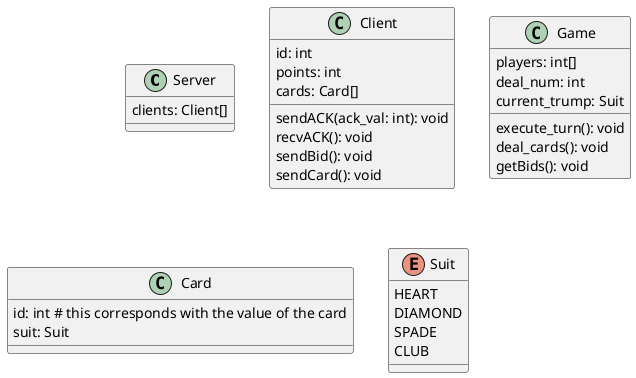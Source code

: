 @startuml

class Server {
	clients: Client[]

}

class Client {
	id: int
	points: int
	cards: Card[]
	{method} sendACK(ack_val: int): void
	{method} recvACK(): void
	{method} sendBid(): void
	{method} sendCard(): void

}

class Game {
	players: int[]
	deal_num: int
	current_trump: Suit
	{method} execute_turn(): void
	{method} deal_cards(): void
	{method} getBids(): void
}

class Card {
  id: int # this corresponds with the value of the card
	suit: Suit
}

enum Suit {
  HEART
	DIAMOND
	SPADE
	CLUB
}

@enduml
